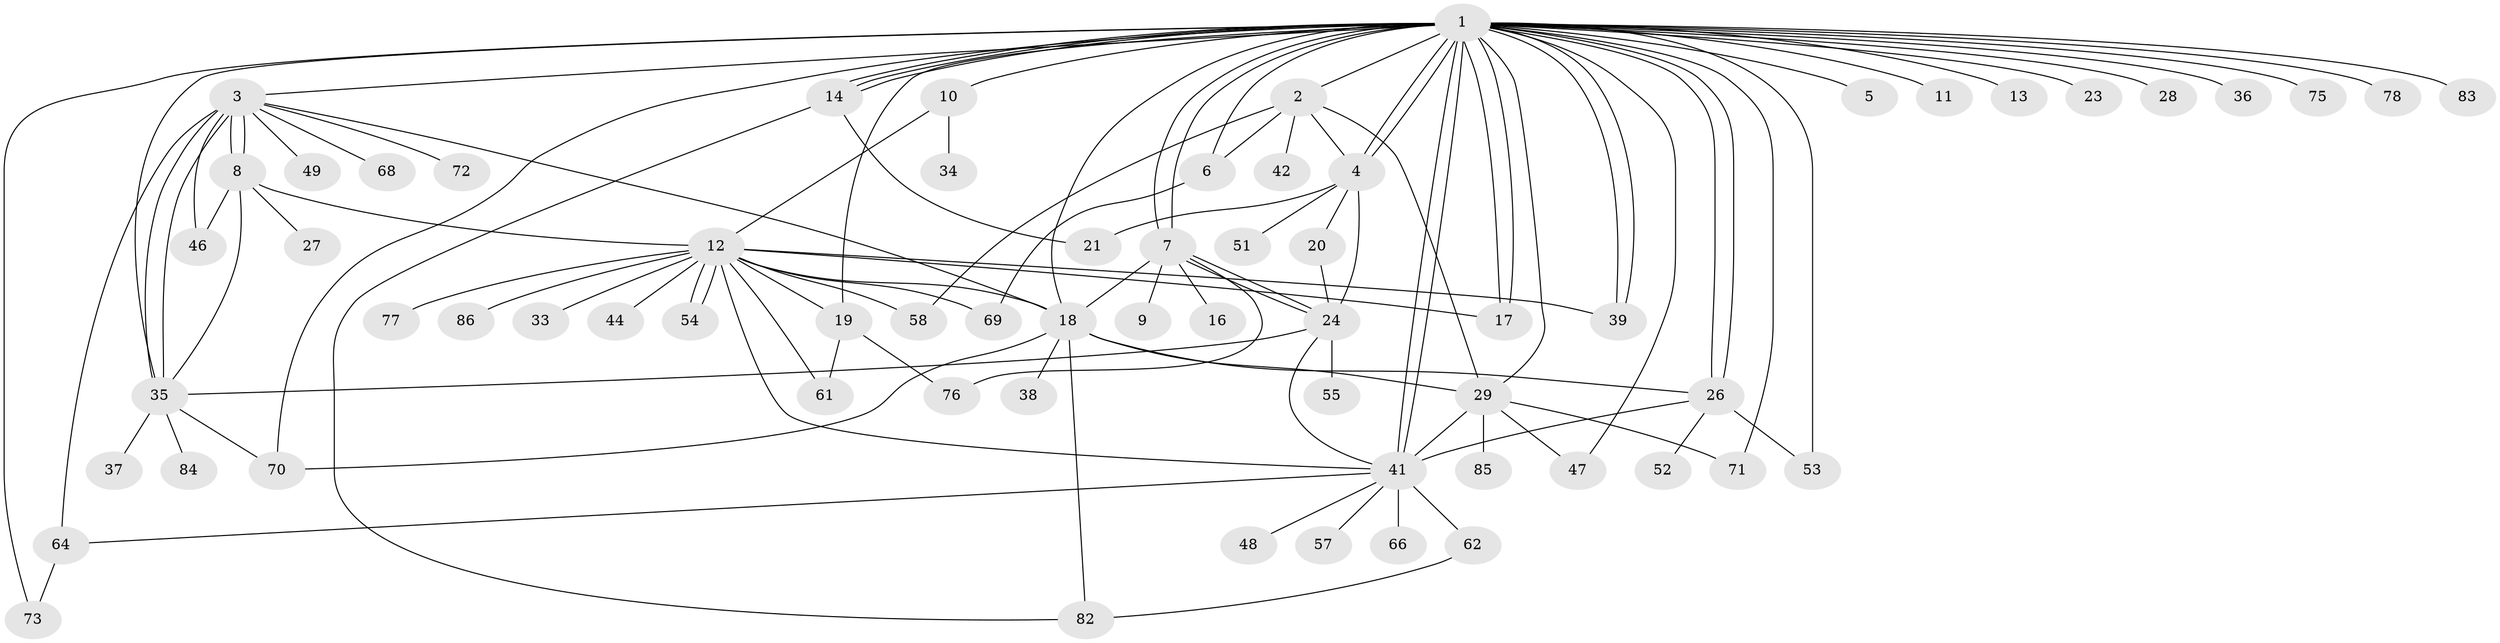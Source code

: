 // original degree distribution, {38: 0.011627906976744186, 5: 0.03488372093023256, 12: 0.011627906976744186, 8: 0.03488372093023256, 1: 0.45348837209302323, 4: 0.05813953488372093, 9: 0.03488372093023256, 7: 0.011627906976744186, 3: 0.10465116279069768, 2: 0.19767441860465115, 10: 0.011627906976744186, 6: 0.023255813953488372, 13: 0.011627906976744186}
// Generated by graph-tools (version 1.1) at 2025/11/02/27/25 16:11:12]
// undirected, 66 vertices, 113 edges
graph export_dot {
graph [start="1"]
  node [color=gray90,style=filled];
  1 [super="+15"];
  2 [super="+79"];
  3 [super="+31"];
  4 [super="+74"];
  5;
  6 [super="+43"];
  7 [super="+32"];
  8 [super="+25"];
  9;
  10 [super="+56"];
  11;
  12 [super="+22"];
  13;
  14;
  16;
  17;
  18 [super="+30"];
  19 [super="+40"];
  20;
  21;
  23;
  24 [super="+50"];
  26 [super="+45"];
  27;
  28;
  29 [super="+65"];
  33;
  34;
  35 [super="+59"];
  36;
  37;
  38;
  39 [super="+60"];
  41 [super="+63"];
  42;
  44;
  46;
  47;
  48;
  49;
  51;
  52;
  53;
  54;
  55;
  57;
  58;
  61 [super="+80"];
  62;
  64 [super="+67"];
  66;
  68;
  69 [super="+81"];
  70;
  71;
  72;
  73;
  75;
  76;
  77;
  78;
  82;
  83;
  84;
  85;
  86;
  1 -- 2;
  1 -- 3;
  1 -- 4 [weight=2];
  1 -- 4;
  1 -- 5;
  1 -- 7;
  1 -- 7;
  1 -- 10 [weight=2];
  1 -- 11;
  1 -- 13;
  1 -- 14;
  1 -- 14;
  1 -- 14;
  1 -- 17;
  1 -- 17;
  1 -- 18 [weight=2];
  1 -- 19;
  1 -- 23;
  1 -- 26;
  1 -- 26;
  1 -- 28;
  1 -- 29;
  1 -- 35;
  1 -- 36;
  1 -- 39;
  1 -- 39;
  1 -- 41 [weight=2];
  1 -- 41;
  1 -- 47;
  1 -- 70;
  1 -- 73;
  1 -- 78;
  1 -- 83;
  1 -- 53;
  1 -- 6;
  1 -- 71;
  1 -- 75;
  2 -- 6;
  2 -- 42;
  2 -- 58;
  2 -- 4;
  2 -- 29;
  3 -- 8;
  3 -- 8;
  3 -- 18;
  3 -- 35;
  3 -- 35;
  3 -- 46;
  3 -- 49;
  3 -- 64;
  3 -- 68;
  3 -- 72;
  4 -- 20;
  4 -- 21;
  4 -- 24;
  4 -- 51;
  6 -- 69;
  7 -- 9;
  7 -- 16;
  7 -- 24;
  7 -- 24;
  7 -- 76;
  7 -- 18;
  8 -- 27;
  8 -- 35;
  8 -- 46;
  8 -- 12;
  10 -- 12;
  10 -- 34;
  12 -- 18;
  12 -- 33;
  12 -- 54;
  12 -- 54;
  12 -- 61;
  12 -- 69;
  12 -- 41;
  12 -- 44;
  12 -- 77;
  12 -- 17;
  12 -- 19;
  12 -- 86;
  12 -- 58;
  12 -- 39;
  14 -- 21;
  14 -- 82;
  18 -- 38;
  18 -- 82;
  18 -- 70;
  18 -- 29;
  18 -- 26;
  19 -- 76;
  19 -- 61;
  20 -- 24;
  24 -- 41;
  24 -- 35;
  24 -- 55;
  26 -- 41;
  26 -- 52;
  26 -- 53;
  29 -- 41;
  29 -- 47;
  29 -- 71;
  29 -- 85;
  35 -- 37;
  35 -- 70;
  35 -- 84;
  41 -- 48;
  41 -- 57;
  41 -- 62;
  41 -- 64;
  41 -- 66;
  62 -- 82;
  64 -- 73;
}
